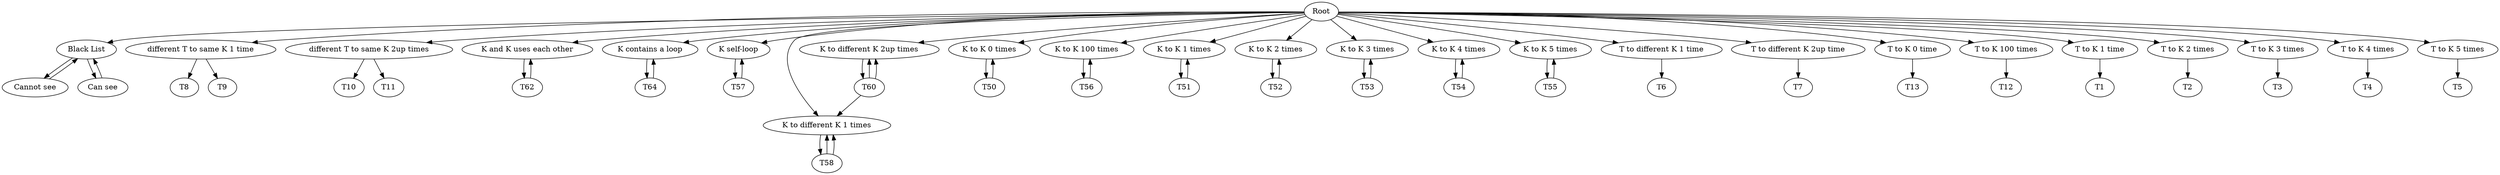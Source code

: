 // TS <-> TC
digraph {
	Root
	"Black List"
		Root -> "Black List"
	"Cannot see"
		"Black List" -> "Cannot see"
		"Cannot see" -> "Black List"
	"Can see"
		"Black List" -> "Can see"
		"Can see" -> "Black List"
	"different T to same K 1 time"
		Root -> "different T to same K 1 time"
	T8
		"different T to same K 1 time" -> T8
	T9
		"different T to same K 1 time" -> T9
	"different T to same K 2up times"
		Root -> "different T to same K 2up times"
	T10
		"different T to same K 2up times" -> T10
	T11
		"different T to same K 2up times" -> T11
	"K and K uses each other"
		Root -> "K and K uses each other"
	T62
		"K and K uses each other" -> T62
		T62 -> "K and K uses each other"
	"K contains a loop"
		Root -> "K contains a loop"
	T64
		"K contains a loop" -> T64
		T64 -> "K contains a loop"
	"K self-loop"
		Root -> "K self-loop"
	T57
		"K self-loop" -> T57
		T57 -> "K self-loop"
	"K to different K 1 times"
		Root -> "K to different K 1 times"
	T58
		"K to different K 1 times" -> T58
		T58 -> "K to different K 1 times"
		T58 -> "K to different K 1 times"
	"K to different K 2up times"
		Root -> "K to different K 2up times"
	T60
		"K to different K 2up times" -> T60
		T60 -> "K to different K 2up times"
		T60 -> "K to different K 2up times"
		T60 -> "K to different K 1 times"
	"K to K 0 times"
		Root -> "K to K 0 times"
	T50
		"K to K 0 times" -> T50
		T50 -> "K to K 0 times"
	"K to K 100 times"
		Root -> "K to K 100 times"
	T56
		"K to K 100 times" -> T56
		T56 -> "K to K 100 times"
	"K to K 1 times"
		Root -> "K to K 1 times"
	T51
		"K to K 1 times" -> T51
		T51 -> "K to K 1 times"
	"K to K 2 times"
		Root -> "K to K 2 times"
	T52
		"K to K 2 times" -> T52
		T52 -> "K to K 2 times"
	"K to K 3 times"
		Root -> "K to K 3 times"
	T53
		"K to K 3 times" -> T53
		T53 -> "K to K 3 times"
	"K to K 4 times"
		Root -> "K to K 4 times"
	T54
		"K to K 4 times" -> T54
		T54 -> "K to K 4 times"
	"K to K 5 times"
		Root -> "K to K 5 times"
	T55
		"K to K 5 times" -> T55
		T55 -> "K to K 5 times"
	"T to different K 1 time"
		Root -> "T to different K 1 time"
	T6
		"T to different K 1 time" -> T6
	"T to different K 2up time"
		Root -> "T to different K 2up time"
	T7
		"T to different K 2up time" -> T7
	"T to K 0 time"
		Root -> "T to K 0 time"
	T13
		"T to K 0 time" -> T13
	"T to K 100 times"
		Root -> "T to K 100 times"
	T12
		"T to K 100 times" -> T12
	"T to K 1 time"
		Root -> "T to K 1 time"
	T1
		"T to K 1 time" -> T1
	"T to K 2 times"
		Root -> "T to K 2 times"
	T2
		"T to K 2 times" -> T2
	"T to K 3 times"
		Root -> "T to K 3 times"
	T3
		"T to K 3 times" -> T3
	"T to K 4 times"
		Root -> "T to K 4 times"
	T4
		"T to K 4 times" -> T4
	"T to K 5 times"
		Root -> "T to K 5 times"
	T5
		"T to K 5 times" -> T5
}